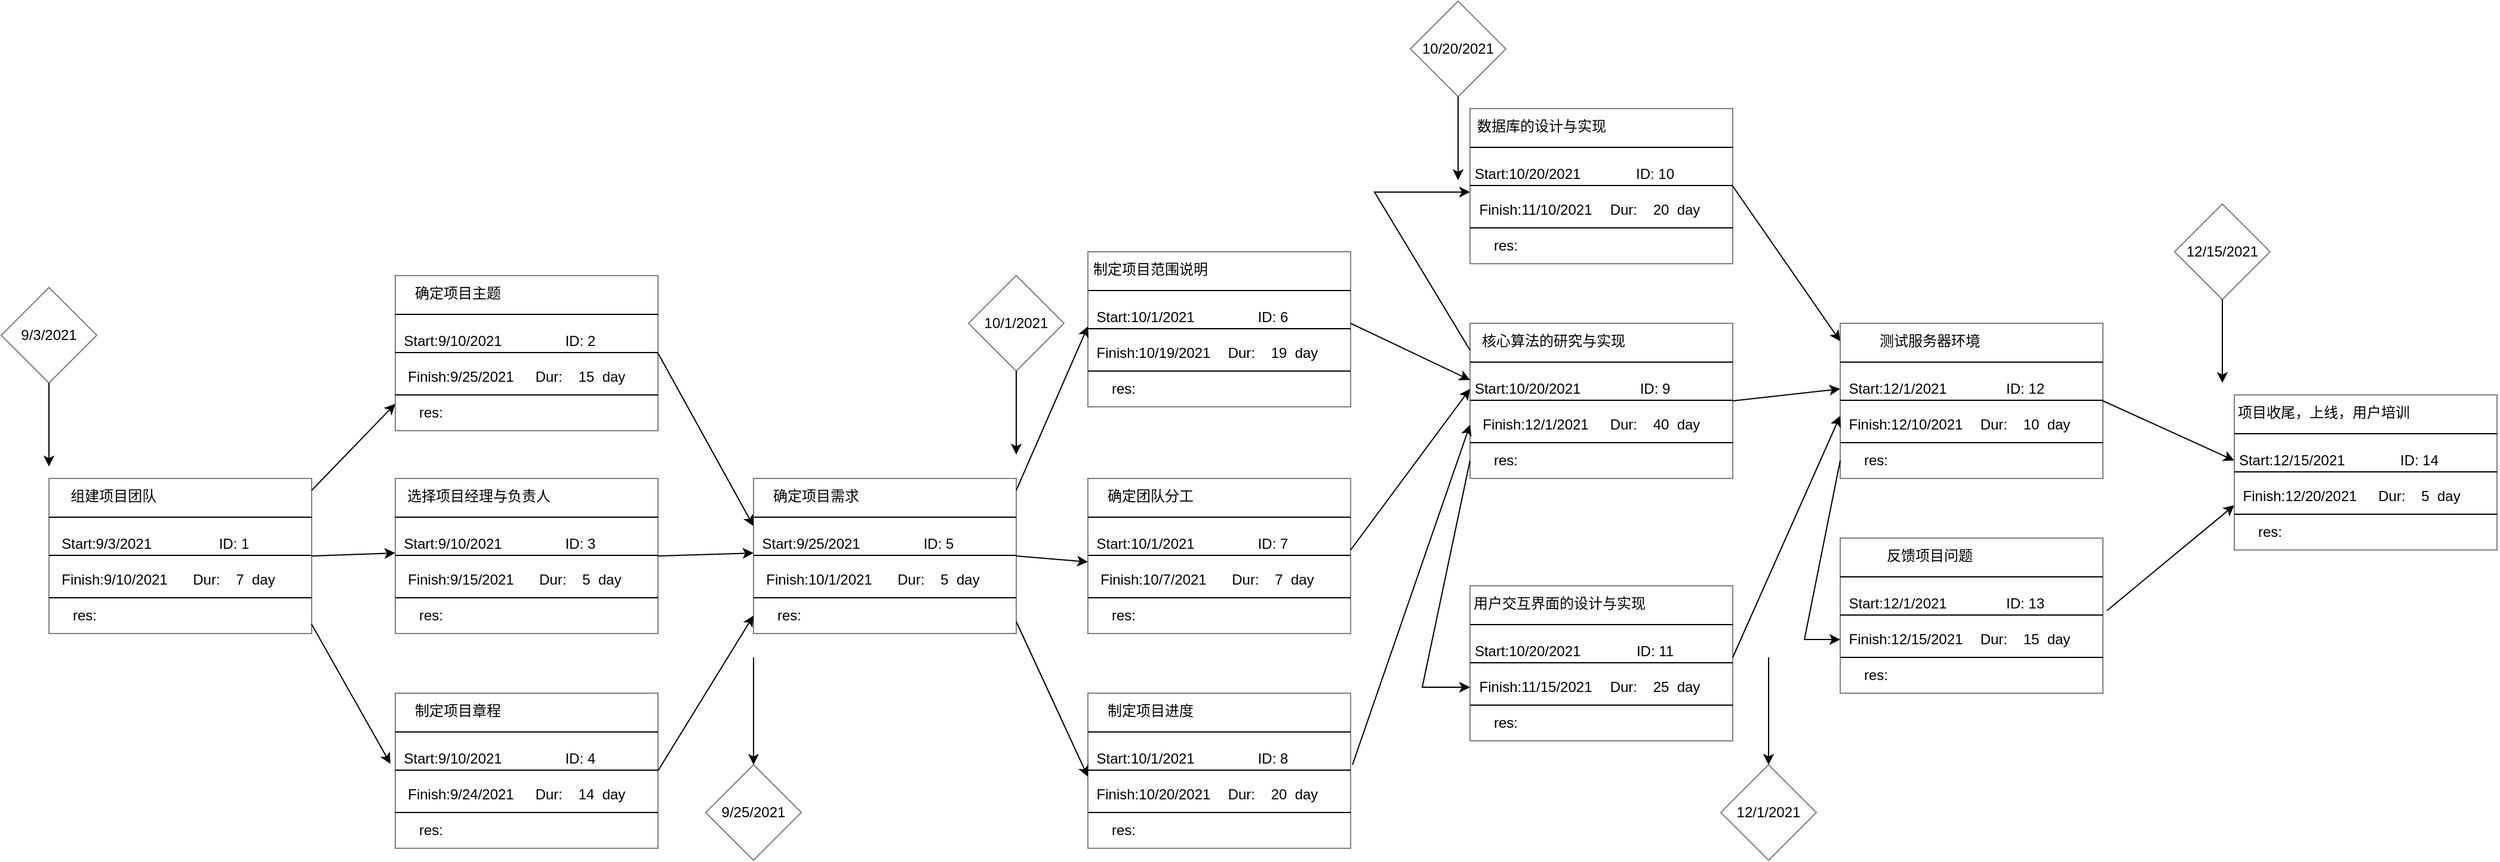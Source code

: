 <mxfile version="15.6.2" type="github">
  <diagram id="y72E2wWyAyc3qI469LQU" name="Page-1">
    <mxGraphModel dx="2098" dy="962" grid="1" gridSize="10" guides="1" tooltips="1" connect="1" arrows="1" fold="1" page="1" pageScale="1" pageWidth="2300" pageHeight="1100" math="0" shadow="0">
      <root>
        <mxCell id="0" />
        <mxCell id="1" parent="0" />
        <mxCell id="ckuAWDI_YxkWUVPJzcsw-14" value="" style="rounded=0;whiteSpace=wrap;html=1;opacity=50;" parent="1" vertex="1">
          <mxGeometry x="50" y="480" width="220" height="130" as="geometry" />
        </mxCell>
        <mxCell id="ckuAWDI_YxkWUVPJzcsw-15" value="" style="endArrow=none;html=1;rounded=0;entryX=1;entryY=0.25;entryDx=0;entryDy=0;exitX=0;exitY=0.25;exitDx=0;exitDy=0;" parent="1" source="ckuAWDI_YxkWUVPJzcsw-14" target="ckuAWDI_YxkWUVPJzcsw-14" edge="1">
          <mxGeometry width="50" height="50" relative="1" as="geometry">
            <mxPoint x="60" y="550" as="sourcePoint" />
            <mxPoint x="110" y="500" as="targetPoint" />
          </mxGeometry>
        </mxCell>
        <mxCell id="ckuAWDI_YxkWUVPJzcsw-16" value="" style="endArrow=none;html=1;rounded=0;entryX=1;entryY=0.25;entryDx=0;entryDy=0;exitX=0;exitY=0.25;exitDx=0;exitDy=0;" parent="1" edge="1">
          <mxGeometry width="50" height="50" relative="1" as="geometry">
            <mxPoint x="50.0" y="544.5" as="sourcePoint" />
            <mxPoint x="270" y="544.5" as="targetPoint" />
          </mxGeometry>
        </mxCell>
        <mxCell id="ckuAWDI_YxkWUVPJzcsw-17" value="" style="endArrow=none;html=1;rounded=0;entryX=1;entryY=0.25;entryDx=0;entryDy=0;exitX=0;exitY=0.25;exitDx=0;exitDy=0;" parent="1" edge="1">
          <mxGeometry width="50" height="50" relative="1" as="geometry">
            <mxPoint x="50.0" y="580" as="sourcePoint" />
            <mxPoint x="270" y="580" as="targetPoint" />
          </mxGeometry>
        </mxCell>
        <mxCell id="ckuAWDI_YxkWUVPJzcsw-18" value="Start:9/3/2021&amp;nbsp; &amp;nbsp;&amp;nbsp;" style="text;html=1;strokeColor=none;fillColor=none;align=center;verticalAlign=middle;whiteSpace=wrap;rounded=0;opacity=50;" parent="1" vertex="1">
          <mxGeometry x="50" y="520" width="110" height="30" as="geometry" />
        </mxCell>
        <mxCell id="ckuAWDI_YxkWUVPJzcsw-19" value="ID: 1" style="text;html=1;strokeColor=none;fillColor=none;align=center;verticalAlign=middle;whiteSpace=wrap;rounded=0;opacity=50;" parent="1" vertex="1">
          <mxGeometry x="160" y="520" width="90" height="30" as="geometry" />
        </mxCell>
        <mxCell id="ckuAWDI_YxkWUVPJzcsw-20" value="Finish:9/10/2021" style="text;html=1;strokeColor=none;fillColor=none;align=center;verticalAlign=middle;whiteSpace=wrap;rounded=0;opacity=50;" parent="1" vertex="1">
          <mxGeometry x="50" y="550" width="110" height="30" as="geometry" />
        </mxCell>
        <mxCell id="ckuAWDI_YxkWUVPJzcsw-21" value="Dur:&amp;nbsp; &amp;nbsp; 7&amp;nbsp; day" style="text;html=1;strokeColor=none;fillColor=none;align=center;verticalAlign=middle;whiteSpace=wrap;rounded=0;opacity=50;" parent="1" vertex="1">
          <mxGeometry x="160" y="550" width="90" height="30" as="geometry" />
        </mxCell>
        <mxCell id="ckuAWDI_YxkWUVPJzcsw-22" value="res:" style="text;html=1;strokeColor=none;fillColor=none;align=center;verticalAlign=middle;whiteSpace=wrap;rounded=0;opacity=50;" parent="1" vertex="1">
          <mxGeometry x="50" y="580" width="60" height="30" as="geometry" />
        </mxCell>
        <mxCell id="ckuAWDI_YxkWUVPJzcsw-24" value="&lt;span style=&quot;white-space: pre&quot;&gt; &lt;/span&gt;组建项目团队" style="text;html=1;strokeColor=none;fillColor=none;align=center;verticalAlign=middle;whiteSpace=wrap;rounded=0;opacity=50;" parent="1" vertex="1">
          <mxGeometry x="50" y="480" width="105" height="30" as="geometry" />
        </mxCell>
        <mxCell id="ckuAWDI_YxkWUVPJzcsw-51" value="" style="rounded=0;whiteSpace=wrap;html=1;opacity=50;" parent="1" vertex="1">
          <mxGeometry x="340" y="310" width="220" height="130" as="geometry" />
        </mxCell>
        <mxCell id="ckuAWDI_YxkWUVPJzcsw-52" value="" style="endArrow=none;html=1;rounded=0;entryX=1;entryY=0.25;entryDx=0;entryDy=0;exitX=0;exitY=0.25;exitDx=0;exitDy=0;" parent="1" source="ckuAWDI_YxkWUVPJzcsw-51" target="ckuAWDI_YxkWUVPJzcsw-51" edge="1">
          <mxGeometry width="50" height="50" relative="1" as="geometry">
            <mxPoint x="350" y="380" as="sourcePoint" />
            <mxPoint x="400" y="330" as="targetPoint" />
          </mxGeometry>
        </mxCell>
        <mxCell id="ckuAWDI_YxkWUVPJzcsw-53" value="" style="endArrow=none;html=1;rounded=0;entryX=1;entryY=0.25;entryDx=0;entryDy=0;exitX=0;exitY=0.25;exitDx=0;exitDy=0;" parent="1" edge="1">
          <mxGeometry width="50" height="50" relative="1" as="geometry">
            <mxPoint x="340.0" y="374.5" as="sourcePoint" />
            <mxPoint x="560" y="374.5" as="targetPoint" />
          </mxGeometry>
        </mxCell>
        <mxCell id="ckuAWDI_YxkWUVPJzcsw-54" value="" style="endArrow=none;html=1;rounded=0;entryX=1;entryY=0.25;entryDx=0;entryDy=0;exitX=0;exitY=0.25;exitDx=0;exitDy=0;" parent="1" edge="1">
          <mxGeometry width="50" height="50" relative="1" as="geometry">
            <mxPoint x="340.0" y="410" as="sourcePoint" />
            <mxPoint x="560" y="410" as="targetPoint" />
          </mxGeometry>
        </mxCell>
        <mxCell id="ckuAWDI_YxkWUVPJzcsw-55" value="Start:9/10/2021&amp;nbsp; &amp;nbsp;&amp;nbsp;" style="text;html=1;strokeColor=none;fillColor=none;align=center;verticalAlign=middle;whiteSpace=wrap;rounded=0;opacity=50;" parent="1" vertex="1">
          <mxGeometry x="340" y="350" width="110" height="30" as="geometry" />
        </mxCell>
        <mxCell id="ckuAWDI_YxkWUVPJzcsw-56" value="ID: 2" style="text;html=1;strokeColor=none;fillColor=none;align=center;verticalAlign=middle;whiteSpace=wrap;rounded=0;opacity=50;" parent="1" vertex="1">
          <mxGeometry x="450" y="350" width="90" height="30" as="geometry" />
        </mxCell>
        <mxCell id="ckuAWDI_YxkWUVPJzcsw-57" value="Finish:9/25/2021" style="text;html=1;strokeColor=none;fillColor=none;align=center;verticalAlign=middle;whiteSpace=wrap;rounded=0;opacity=50;" parent="1" vertex="1">
          <mxGeometry x="340" y="380" width="110" height="30" as="geometry" />
        </mxCell>
        <mxCell id="ckuAWDI_YxkWUVPJzcsw-58" value="Dur:&amp;nbsp; &amp;nbsp; 15&amp;nbsp; day" style="text;html=1;strokeColor=none;fillColor=none;align=center;verticalAlign=middle;whiteSpace=wrap;rounded=0;opacity=50;" parent="1" vertex="1">
          <mxGeometry x="450" y="380" width="90" height="30" as="geometry" />
        </mxCell>
        <mxCell id="ckuAWDI_YxkWUVPJzcsw-59" value="res:" style="text;html=1;strokeColor=none;fillColor=none;align=center;verticalAlign=middle;whiteSpace=wrap;rounded=0;opacity=50;" parent="1" vertex="1">
          <mxGeometry x="340" y="410" width="60" height="30" as="geometry" />
        </mxCell>
        <mxCell id="ckuAWDI_YxkWUVPJzcsw-60" value="确定项目主题" style="text;html=1;strokeColor=none;fillColor=none;align=center;verticalAlign=middle;whiteSpace=wrap;rounded=0;opacity=50;" parent="1" vertex="1">
          <mxGeometry x="340" y="310" width="105" height="30" as="geometry" />
        </mxCell>
        <mxCell id="ckuAWDI_YxkWUVPJzcsw-61" value="" style="rounded=0;whiteSpace=wrap;html=1;opacity=50;" parent="1" vertex="1">
          <mxGeometry x="340" y="480" width="220" height="130" as="geometry" />
        </mxCell>
        <mxCell id="ckuAWDI_YxkWUVPJzcsw-62" value="" style="endArrow=none;html=1;rounded=0;entryX=1;entryY=0.25;entryDx=0;entryDy=0;exitX=0;exitY=0.25;exitDx=0;exitDy=0;" parent="1" source="ckuAWDI_YxkWUVPJzcsw-61" target="ckuAWDI_YxkWUVPJzcsw-61" edge="1">
          <mxGeometry width="50" height="50" relative="1" as="geometry">
            <mxPoint x="350" y="550" as="sourcePoint" />
            <mxPoint x="400" y="500" as="targetPoint" />
          </mxGeometry>
        </mxCell>
        <mxCell id="ckuAWDI_YxkWUVPJzcsw-63" value="" style="endArrow=none;html=1;rounded=0;entryX=1;entryY=0.25;entryDx=0;entryDy=0;exitX=0;exitY=0.25;exitDx=0;exitDy=0;" parent="1" edge="1">
          <mxGeometry width="50" height="50" relative="1" as="geometry">
            <mxPoint x="340.0" y="544.5" as="sourcePoint" />
            <mxPoint x="560" y="544.5" as="targetPoint" />
          </mxGeometry>
        </mxCell>
        <mxCell id="ckuAWDI_YxkWUVPJzcsw-64" value="" style="endArrow=none;html=1;rounded=0;entryX=1;entryY=0.25;entryDx=0;entryDy=0;exitX=0;exitY=0.25;exitDx=0;exitDy=0;" parent="1" edge="1">
          <mxGeometry width="50" height="50" relative="1" as="geometry">
            <mxPoint x="340.0" y="580" as="sourcePoint" />
            <mxPoint x="560" y="580" as="targetPoint" />
          </mxGeometry>
        </mxCell>
        <mxCell id="ckuAWDI_YxkWUVPJzcsw-65" value="Start:9/10/2021&amp;nbsp; &amp;nbsp;&amp;nbsp;" style="text;html=1;strokeColor=none;fillColor=none;align=center;verticalAlign=middle;whiteSpace=wrap;rounded=0;opacity=50;" parent="1" vertex="1">
          <mxGeometry x="340" y="520" width="110" height="30" as="geometry" />
        </mxCell>
        <mxCell id="ckuAWDI_YxkWUVPJzcsw-66" value="ID: 3" style="text;html=1;strokeColor=none;fillColor=none;align=center;verticalAlign=middle;whiteSpace=wrap;rounded=0;opacity=50;" parent="1" vertex="1">
          <mxGeometry x="450" y="520" width="90" height="30" as="geometry" />
        </mxCell>
        <mxCell id="ckuAWDI_YxkWUVPJzcsw-67" value="Finish:9/15/2021" style="text;html=1;strokeColor=none;fillColor=none;align=center;verticalAlign=middle;whiteSpace=wrap;rounded=0;opacity=50;" parent="1" vertex="1">
          <mxGeometry x="340" y="550" width="110" height="30" as="geometry" />
        </mxCell>
        <mxCell id="ckuAWDI_YxkWUVPJzcsw-68" value="Dur:&amp;nbsp; &amp;nbsp; 5&amp;nbsp; day" style="text;html=1;strokeColor=none;fillColor=none;align=center;verticalAlign=middle;whiteSpace=wrap;rounded=0;opacity=50;" parent="1" vertex="1">
          <mxGeometry x="450" y="550" width="90" height="30" as="geometry" />
        </mxCell>
        <mxCell id="ckuAWDI_YxkWUVPJzcsw-69" value="res:" style="text;html=1;strokeColor=none;fillColor=none;align=center;verticalAlign=middle;whiteSpace=wrap;rounded=0;opacity=50;" parent="1" vertex="1">
          <mxGeometry x="340" y="580" width="60" height="30" as="geometry" />
        </mxCell>
        <mxCell id="ckuAWDI_YxkWUVPJzcsw-70" value="选择项目经理与负责人" style="text;html=1;strokeColor=none;fillColor=none;align=center;verticalAlign=middle;whiteSpace=wrap;rounded=0;opacity=50;" parent="1" vertex="1">
          <mxGeometry x="340" y="480" width="140" height="30" as="geometry" />
        </mxCell>
        <mxCell id="ckuAWDI_YxkWUVPJzcsw-71" value="" style="rounded=0;whiteSpace=wrap;html=1;opacity=50;" parent="1" vertex="1">
          <mxGeometry x="340" y="660" width="220" height="130" as="geometry" />
        </mxCell>
        <mxCell id="ckuAWDI_YxkWUVPJzcsw-72" value="" style="endArrow=none;html=1;rounded=0;entryX=1;entryY=0.25;entryDx=0;entryDy=0;exitX=0;exitY=0.25;exitDx=0;exitDy=0;" parent="1" source="ckuAWDI_YxkWUVPJzcsw-71" target="ckuAWDI_YxkWUVPJzcsw-71" edge="1">
          <mxGeometry width="50" height="50" relative="1" as="geometry">
            <mxPoint x="350" y="730" as="sourcePoint" />
            <mxPoint x="400" y="680" as="targetPoint" />
          </mxGeometry>
        </mxCell>
        <mxCell id="ckuAWDI_YxkWUVPJzcsw-73" value="" style="endArrow=none;html=1;rounded=0;entryX=1;entryY=0.25;entryDx=0;entryDy=0;exitX=0;exitY=0.25;exitDx=0;exitDy=0;" parent="1" edge="1">
          <mxGeometry width="50" height="50" relative="1" as="geometry">
            <mxPoint x="340.0" y="724.5" as="sourcePoint" />
            <mxPoint x="560" y="724.5" as="targetPoint" />
          </mxGeometry>
        </mxCell>
        <mxCell id="ckuAWDI_YxkWUVPJzcsw-74" value="" style="endArrow=none;html=1;rounded=0;entryX=1;entryY=0.25;entryDx=0;entryDy=0;exitX=0;exitY=0.25;exitDx=0;exitDy=0;" parent="1" edge="1">
          <mxGeometry width="50" height="50" relative="1" as="geometry">
            <mxPoint x="340.0" y="760" as="sourcePoint" />
            <mxPoint x="560" y="760" as="targetPoint" />
          </mxGeometry>
        </mxCell>
        <mxCell id="ckuAWDI_YxkWUVPJzcsw-75" value="Start:9/10/2021&amp;nbsp; &amp;nbsp;&amp;nbsp;" style="text;html=1;strokeColor=none;fillColor=none;align=center;verticalAlign=middle;whiteSpace=wrap;rounded=0;opacity=50;" parent="1" vertex="1">
          <mxGeometry x="340" y="700" width="110" height="30" as="geometry" />
        </mxCell>
        <mxCell id="ckuAWDI_YxkWUVPJzcsw-76" value="ID: 4" style="text;html=1;strokeColor=none;fillColor=none;align=center;verticalAlign=middle;whiteSpace=wrap;rounded=0;opacity=50;" parent="1" vertex="1">
          <mxGeometry x="450" y="700" width="90" height="30" as="geometry" />
        </mxCell>
        <mxCell id="ckuAWDI_YxkWUVPJzcsw-77" value="Finish:9/24/2021" style="text;html=1;strokeColor=none;fillColor=none;align=center;verticalAlign=middle;whiteSpace=wrap;rounded=0;opacity=50;" parent="1" vertex="1">
          <mxGeometry x="340" y="730" width="110" height="30" as="geometry" />
        </mxCell>
        <mxCell id="ckuAWDI_YxkWUVPJzcsw-78" value="Dur:&amp;nbsp; &amp;nbsp; 14&amp;nbsp; day" style="text;html=1;strokeColor=none;fillColor=none;align=center;verticalAlign=middle;whiteSpace=wrap;rounded=0;opacity=50;" parent="1" vertex="1">
          <mxGeometry x="450" y="730" width="90" height="30" as="geometry" />
        </mxCell>
        <mxCell id="ckuAWDI_YxkWUVPJzcsw-79" value="res:" style="text;html=1;strokeColor=none;fillColor=none;align=center;verticalAlign=middle;whiteSpace=wrap;rounded=0;opacity=50;" parent="1" vertex="1">
          <mxGeometry x="340" y="760" width="60" height="30" as="geometry" />
        </mxCell>
        <mxCell id="ckuAWDI_YxkWUVPJzcsw-80" value="制定项目章程" style="text;html=1;strokeColor=none;fillColor=none;align=center;verticalAlign=middle;whiteSpace=wrap;rounded=0;opacity=50;" parent="1" vertex="1">
          <mxGeometry x="340" y="660" width="105" height="30" as="geometry" />
        </mxCell>
        <mxCell id="ckuAWDI_YxkWUVPJzcsw-81" value="" style="endArrow=classic;html=1;rounded=0;entryX=0;entryY=0.25;entryDx=0;entryDy=0;" parent="1" target="ckuAWDI_YxkWUVPJzcsw-59" edge="1">
          <mxGeometry width="50" height="50" relative="1" as="geometry">
            <mxPoint x="270" y="490" as="sourcePoint" />
            <mxPoint x="320" y="440" as="targetPoint" />
          </mxGeometry>
        </mxCell>
        <mxCell id="ckuAWDI_YxkWUVPJzcsw-82" value="" style="endArrow=classic;html=1;rounded=0;exitX=1;exitY=0.5;exitDx=0;exitDy=0;entryX=0;entryY=0.75;entryDx=0;entryDy=0;" parent="1" source="ckuAWDI_YxkWUVPJzcsw-14" target="ckuAWDI_YxkWUVPJzcsw-65" edge="1">
          <mxGeometry width="50" height="50" relative="1" as="geometry">
            <mxPoint x="330" y="500" as="sourcePoint" />
            <mxPoint x="380" y="450" as="targetPoint" />
          </mxGeometry>
        </mxCell>
        <mxCell id="ckuAWDI_YxkWUVPJzcsw-84" value="" style="endArrow=classic;html=1;rounded=0;exitX=0.999;exitY=0.938;exitDx=0;exitDy=0;exitPerimeter=0;entryX=-0.037;entryY=0.639;entryDx=0;entryDy=0;entryPerimeter=0;" parent="1" source="ckuAWDI_YxkWUVPJzcsw-14" target="ckuAWDI_YxkWUVPJzcsw-75" edge="1">
          <mxGeometry width="50" height="50" relative="1" as="geometry">
            <mxPoint x="330" y="500" as="sourcePoint" />
            <mxPoint x="380" y="450" as="targetPoint" />
          </mxGeometry>
        </mxCell>
        <mxCell id="ckuAWDI_YxkWUVPJzcsw-86" value="" style="rounded=0;whiteSpace=wrap;html=1;opacity=50;" parent="1" vertex="1">
          <mxGeometry x="640" y="480" width="220" height="130" as="geometry" />
        </mxCell>
        <mxCell id="ckuAWDI_YxkWUVPJzcsw-87" value="" style="endArrow=none;html=1;rounded=0;entryX=1;entryY=0.25;entryDx=0;entryDy=0;exitX=0;exitY=0.25;exitDx=0;exitDy=0;" parent="1" source="ckuAWDI_YxkWUVPJzcsw-86" target="ckuAWDI_YxkWUVPJzcsw-86" edge="1">
          <mxGeometry width="50" height="50" relative="1" as="geometry">
            <mxPoint x="650" y="550" as="sourcePoint" />
            <mxPoint x="700" y="500" as="targetPoint" />
          </mxGeometry>
        </mxCell>
        <mxCell id="ckuAWDI_YxkWUVPJzcsw-88" value="" style="endArrow=none;html=1;rounded=0;entryX=1;entryY=0.25;entryDx=0;entryDy=0;exitX=0;exitY=0.25;exitDx=0;exitDy=0;" parent="1" edge="1">
          <mxGeometry width="50" height="50" relative="1" as="geometry">
            <mxPoint x="640.0" y="544.5" as="sourcePoint" />
            <mxPoint x="860" y="544.5" as="targetPoint" />
          </mxGeometry>
        </mxCell>
        <mxCell id="ckuAWDI_YxkWUVPJzcsw-89" value="" style="endArrow=none;html=1;rounded=0;entryX=1;entryY=0.25;entryDx=0;entryDy=0;exitX=0;exitY=0.25;exitDx=0;exitDy=0;" parent="1" edge="1">
          <mxGeometry width="50" height="50" relative="1" as="geometry">
            <mxPoint x="640.0" y="580" as="sourcePoint" />
            <mxPoint x="860" y="580" as="targetPoint" />
          </mxGeometry>
        </mxCell>
        <mxCell id="ckuAWDI_YxkWUVPJzcsw-90" value="Start:9/25/2021&amp;nbsp; &amp;nbsp;&amp;nbsp;" style="text;html=1;strokeColor=none;fillColor=none;align=center;verticalAlign=middle;whiteSpace=wrap;rounded=0;opacity=50;" parent="1" vertex="1">
          <mxGeometry x="640" y="520" width="110" height="30" as="geometry" />
        </mxCell>
        <mxCell id="ckuAWDI_YxkWUVPJzcsw-91" value="ID: 5" style="text;html=1;strokeColor=none;fillColor=none;align=center;verticalAlign=middle;whiteSpace=wrap;rounded=0;opacity=50;" parent="1" vertex="1">
          <mxGeometry x="750" y="520" width="90" height="30" as="geometry" />
        </mxCell>
        <mxCell id="ckuAWDI_YxkWUVPJzcsw-92" value="Finish:10/1/2021" style="text;html=1;strokeColor=none;fillColor=none;align=center;verticalAlign=middle;whiteSpace=wrap;rounded=0;opacity=50;" parent="1" vertex="1">
          <mxGeometry x="640" y="550" width="110" height="30" as="geometry" />
        </mxCell>
        <mxCell id="ckuAWDI_YxkWUVPJzcsw-93" value="Dur:&amp;nbsp; &amp;nbsp; 5&amp;nbsp; day" style="text;html=1;strokeColor=none;fillColor=none;align=center;verticalAlign=middle;whiteSpace=wrap;rounded=0;opacity=50;" parent="1" vertex="1">
          <mxGeometry x="750" y="550" width="90" height="30" as="geometry" />
        </mxCell>
        <mxCell id="ckuAWDI_YxkWUVPJzcsw-94" value="res:" style="text;html=1;strokeColor=none;fillColor=none;align=center;verticalAlign=middle;whiteSpace=wrap;rounded=0;opacity=50;" parent="1" vertex="1">
          <mxGeometry x="640" y="580" width="60" height="30" as="geometry" />
        </mxCell>
        <mxCell id="ckuAWDI_YxkWUVPJzcsw-95" value="确定项目需求" style="text;html=1;strokeColor=none;fillColor=none;align=center;verticalAlign=middle;whiteSpace=wrap;rounded=0;opacity=50;" parent="1" vertex="1">
          <mxGeometry x="640" y="480" width="105" height="30" as="geometry" />
        </mxCell>
        <mxCell id="ckuAWDI_YxkWUVPJzcsw-96" value="" style="endArrow=classic;html=1;rounded=0;exitX=1;exitY=0.5;exitDx=0;exitDy=0;entryX=0;entryY=0;entryDx=0;entryDy=0;" parent="1" source="ckuAWDI_YxkWUVPJzcsw-51" target="ckuAWDI_YxkWUVPJzcsw-90" edge="1">
          <mxGeometry width="50" height="50" relative="1" as="geometry">
            <mxPoint x="550" y="520" as="sourcePoint" />
            <mxPoint x="600" y="470" as="targetPoint" />
          </mxGeometry>
        </mxCell>
        <mxCell id="ckuAWDI_YxkWUVPJzcsw-97" value="" style="endArrow=classic;html=1;rounded=0;exitX=1;exitY=0.5;exitDx=0;exitDy=0;entryX=0;entryY=0.75;entryDx=0;entryDy=0;" parent="1" source="ckuAWDI_YxkWUVPJzcsw-61" target="ckuAWDI_YxkWUVPJzcsw-90" edge="1">
          <mxGeometry width="50" height="50" relative="1" as="geometry">
            <mxPoint x="550" y="520" as="sourcePoint" />
            <mxPoint x="600" y="470" as="targetPoint" />
          </mxGeometry>
        </mxCell>
        <mxCell id="ckuAWDI_YxkWUVPJzcsw-98" value="" style="endArrow=classic;html=1;rounded=0;exitX=1;exitY=0.5;exitDx=0;exitDy=0;entryX=0;entryY=0.5;entryDx=0;entryDy=0;" parent="1" source="ckuAWDI_YxkWUVPJzcsw-71" target="ckuAWDI_YxkWUVPJzcsw-94" edge="1">
          <mxGeometry width="50" height="50" relative="1" as="geometry">
            <mxPoint x="550" y="520" as="sourcePoint" />
            <mxPoint x="600" y="470" as="targetPoint" />
          </mxGeometry>
        </mxCell>
        <mxCell id="ckuAWDI_YxkWUVPJzcsw-99" value="" style="rounded=0;whiteSpace=wrap;html=1;opacity=50;" parent="1" vertex="1">
          <mxGeometry x="920" y="290" width="220" height="130" as="geometry" />
        </mxCell>
        <mxCell id="ckuAWDI_YxkWUVPJzcsw-100" value="" style="endArrow=none;html=1;rounded=0;entryX=1;entryY=0.25;entryDx=0;entryDy=0;exitX=0;exitY=0.25;exitDx=0;exitDy=0;" parent="1" source="ckuAWDI_YxkWUVPJzcsw-99" target="ckuAWDI_YxkWUVPJzcsw-99" edge="1">
          <mxGeometry width="50" height="50" relative="1" as="geometry">
            <mxPoint x="930" y="360" as="sourcePoint" />
            <mxPoint x="980" y="310" as="targetPoint" />
          </mxGeometry>
        </mxCell>
        <mxCell id="ckuAWDI_YxkWUVPJzcsw-101" value="" style="endArrow=none;html=1;rounded=0;entryX=1;entryY=0.25;entryDx=0;entryDy=0;exitX=0;exitY=0.25;exitDx=0;exitDy=0;" parent="1" edge="1">
          <mxGeometry width="50" height="50" relative="1" as="geometry">
            <mxPoint x="920" y="354.5" as="sourcePoint" />
            <mxPoint x="1140" y="354.5" as="targetPoint" />
          </mxGeometry>
        </mxCell>
        <mxCell id="ckuAWDI_YxkWUVPJzcsw-102" value="" style="endArrow=none;html=1;rounded=0;entryX=1;entryY=0.25;entryDx=0;entryDy=0;exitX=0;exitY=0.25;exitDx=0;exitDy=0;" parent="1" edge="1">
          <mxGeometry width="50" height="50" relative="1" as="geometry">
            <mxPoint x="920" y="390" as="sourcePoint" />
            <mxPoint x="1140" y="390" as="targetPoint" />
          </mxGeometry>
        </mxCell>
        <mxCell id="ckuAWDI_YxkWUVPJzcsw-103" value="Start:10/1/2021&amp;nbsp; &amp;nbsp;&amp;nbsp;" style="text;html=1;strokeColor=none;fillColor=none;align=center;verticalAlign=middle;whiteSpace=wrap;rounded=0;opacity=50;" parent="1" vertex="1">
          <mxGeometry x="920" y="330" width="110" height="30" as="geometry" />
        </mxCell>
        <mxCell id="ckuAWDI_YxkWUVPJzcsw-104" value="ID: 6" style="text;html=1;strokeColor=none;fillColor=none;align=center;verticalAlign=middle;whiteSpace=wrap;rounded=0;opacity=50;" parent="1" vertex="1">
          <mxGeometry x="1030" y="330" width="90" height="30" as="geometry" />
        </mxCell>
        <mxCell id="ckuAWDI_YxkWUVPJzcsw-105" value="Finish:10/19/2021" style="text;html=1;strokeColor=none;fillColor=none;align=center;verticalAlign=middle;whiteSpace=wrap;rounded=0;opacity=50;" parent="1" vertex="1">
          <mxGeometry x="920" y="360" width="110" height="30" as="geometry" />
        </mxCell>
        <mxCell id="ckuAWDI_YxkWUVPJzcsw-106" value="Dur:&amp;nbsp; &amp;nbsp; 19&amp;nbsp; day" style="text;html=1;strokeColor=none;fillColor=none;align=center;verticalAlign=middle;whiteSpace=wrap;rounded=0;opacity=50;" parent="1" vertex="1">
          <mxGeometry x="1030" y="360" width="90" height="30" as="geometry" />
        </mxCell>
        <mxCell id="ckuAWDI_YxkWUVPJzcsw-107" value="res:" style="text;html=1;strokeColor=none;fillColor=none;align=center;verticalAlign=middle;whiteSpace=wrap;rounded=0;opacity=50;" parent="1" vertex="1">
          <mxGeometry x="920" y="390" width="60" height="30" as="geometry" />
        </mxCell>
        <mxCell id="ckuAWDI_YxkWUVPJzcsw-108" value="制定项目范围说明" style="text;html=1;strokeColor=none;fillColor=none;align=center;verticalAlign=middle;whiteSpace=wrap;rounded=0;opacity=50;" parent="1" vertex="1">
          <mxGeometry x="920" y="290" width="105" height="30" as="geometry" />
        </mxCell>
        <mxCell id="ckuAWDI_YxkWUVPJzcsw-109" value="" style="rounded=0;whiteSpace=wrap;html=1;opacity=50;" parent="1" vertex="1">
          <mxGeometry x="920" y="480" width="220" height="130" as="geometry" />
        </mxCell>
        <mxCell id="ckuAWDI_YxkWUVPJzcsw-110" value="" style="endArrow=none;html=1;rounded=0;entryX=1;entryY=0.25;entryDx=0;entryDy=0;exitX=0;exitY=0.25;exitDx=0;exitDy=0;" parent="1" source="ckuAWDI_YxkWUVPJzcsw-109" target="ckuAWDI_YxkWUVPJzcsw-109" edge="1">
          <mxGeometry width="50" height="50" relative="1" as="geometry">
            <mxPoint x="930" y="550" as="sourcePoint" />
            <mxPoint x="980" y="500" as="targetPoint" />
          </mxGeometry>
        </mxCell>
        <mxCell id="ckuAWDI_YxkWUVPJzcsw-111" value="" style="endArrow=none;html=1;rounded=0;entryX=1;entryY=0.25;entryDx=0;entryDy=0;exitX=0;exitY=0.25;exitDx=0;exitDy=0;" parent="1" edge="1">
          <mxGeometry width="50" height="50" relative="1" as="geometry">
            <mxPoint x="920" y="544.5" as="sourcePoint" />
            <mxPoint x="1140" y="544.5" as="targetPoint" />
          </mxGeometry>
        </mxCell>
        <mxCell id="ckuAWDI_YxkWUVPJzcsw-112" value="" style="endArrow=none;html=1;rounded=0;entryX=1;entryY=0.25;entryDx=0;entryDy=0;exitX=0;exitY=0.25;exitDx=0;exitDy=0;" parent="1" edge="1">
          <mxGeometry width="50" height="50" relative="1" as="geometry">
            <mxPoint x="920" y="580" as="sourcePoint" />
            <mxPoint x="1140" y="580" as="targetPoint" />
          </mxGeometry>
        </mxCell>
        <mxCell id="ckuAWDI_YxkWUVPJzcsw-113" value="Start:10/1/2021&amp;nbsp; &amp;nbsp;&amp;nbsp;" style="text;html=1;strokeColor=none;fillColor=none;align=center;verticalAlign=middle;whiteSpace=wrap;rounded=0;opacity=50;" parent="1" vertex="1">
          <mxGeometry x="920" y="520" width="110" height="30" as="geometry" />
        </mxCell>
        <mxCell id="ckuAWDI_YxkWUVPJzcsw-114" value="ID: 7" style="text;html=1;strokeColor=none;fillColor=none;align=center;verticalAlign=middle;whiteSpace=wrap;rounded=0;opacity=50;" parent="1" vertex="1">
          <mxGeometry x="1030" y="520" width="90" height="30" as="geometry" />
        </mxCell>
        <mxCell id="ckuAWDI_YxkWUVPJzcsw-115" value="Finish:10/7/2021" style="text;html=1;strokeColor=none;fillColor=none;align=center;verticalAlign=middle;whiteSpace=wrap;rounded=0;opacity=50;" parent="1" vertex="1">
          <mxGeometry x="920" y="550" width="110" height="30" as="geometry" />
        </mxCell>
        <mxCell id="ckuAWDI_YxkWUVPJzcsw-116" value="Dur:&amp;nbsp; &amp;nbsp; 7&amp;nbsp; day" style="text;html=1;strokeColor=none;fillColor=none;align=center;verticalAlign=middle;whiteSpace=wrap;rounded=0;opacity=50;" parent="1" vertex="1">
          <mxGeometry x="1030" y="550" width="90" height="30" as="geometry" />
        </mxCell>
        <mxCell id="ckuAWDI_YxkWUVPJzcsw-117" value="res:" style="text;html=1;strokeColor=none;fillColor=none;align=center;verticalAlign=middle;whiteSpace=wrap;rounded=0;opacity=50;" parent="1" vertex="1">
          <mxGeometry x="920" y="580" width="60" height="30" as="geometry" />
        </mxCell>
        <mxCell id="ckuAWDI_YxkWUVPJzcsw-118" value="确定团队分工" style="text;html=1;strokeColor=none;fillColor=none;align=center;verticalAlign=middle;whiteSpace=wrap;rounded=0;opacity=50;" parent="1" vertex="1">
          <mxGeometry x="920" y="480" width="105" height="30" as="geometry" />
        </mxCell>
        <mxCell id="ckuAWDI_YxkWUVPJzcsw-119" value="" style="rounded=0;whiteSpace=wrap;html=1;opacity=50;" parent="1" vertex="1">
          <mxGeometry x="920" y="660" width="220" height="130" as="geometry" />
        </mxCell>
        <mxCell id="ckuAWDI_YxkWUVPJzcsw-120" value="" style="endArrow=none;html=1;rounded=0;entryX=1;entryY=0.25;entryDx=0;entryDy=0;exitX=0;exitY=0.25;exitDx=0;exitDy=0;" parent="1" source="ckuAWDI_YxkWUVPJzcsw-119" target="ckuAWDI_YxkWUVPJzcsw-119" edge="1">
          <mxGeometry width="50" height="50" relative="1" as="geometry">
            <mxPoint x="930" y="730" as="sourcePoint" />
            <mxPoint x="980" y="680" as="targetPoint" />
          </mxGeometry>
        </mxCell>
        <mxCell id="ckuAWDI_YxkWUVPJzcsw-121" value="" style="endArrow=none;html=1;rounded=0;entryX=1;entryY=0.25;entryDx=0;entryDy=0;exitX=0;exitY=0.25;exitDx=0;exitDy=0;" parent="1" edge="1">
          <mxGeometry width="50" height="50" relative="1" as="geometry">
            <mxPoint x="920" y="724.5" as="sourcePoint" />
            <mxPoint x="1140" y="724.5" as="targetPoint" />
          </mxGeometry>
        </mxCell>
        <mxCell id="ckuAWDI_YxkWUVPJzcsw-122" value="" style="endArrow=none;html=1;rounded=0;entryX=1;entryY=0.25;entryDx=0;entryDy=0;exitX=0;exitY=0.25;exitDx=0;exitDy=0;" parent="1" edge="1">
          <mxGeometry width="50" height="50" relative="1" as="geometry">
            <mxPoint x="920" y="760" as="sourcePoint" />
            <mxPoint x="1140" y="760" as="targetPoint" />
          </mxGeometry>
        </mxCell>
        <mxCell id="ckuAWDI_YxkWUVPJzcsw-123" value="Start:10/1/2021&amp;nbsp; &amp;nbsp;&amp;nbsp;" style="text;html=1;strokeColor=none;fillColor=none;align=center;verticalAlign=middle;whiteSpace=wrap;rounded=0;opacity=50;" parent="1" vertex="1">
          <mxGeometry x="920" y="700" width="110" height="30" as="geometry" />
        </mxCell>
        <mxCell id="ckuAWDI_YxkWUVPJzcsw-124" value="ID: 8" style="text;html=1;strokeColor=none;fillColor=none;align=center;verticalAlign=middle;whiteSpace=wrap;rounded=0;opacity=50;" parent="1" vertex="1">
          <mxGeometry x="1030" y="700" width="90" height="30" as="geometry" />
        </mxCell>
        <mxCell id="ckuAWDI_YxkWUVPJzcsw-125" value="Finish:10/20/2021" style="text;html=1;strokeColor=none;fillColor=none;align=center;verticalAlign=middle;whiteSpace=wrap;rounded=0;opacity=50;" parent="1" vertex="1">
          <mxGeometry x="920" y="730" width="110" height="30" as="geometry" />
        </mxCell>
        <mxCell id="ckuAWDI_YxkWUVPJzcsw-126" value="Dur:&amp;nbsp; &amp;nbsp; 20&amp;nbsp; day" style="text;html=1;strokeColor=none;fillColor=none;align=center;verticalAlign=middle;whiteSpace=wrap;rounded=0;opacity=50;" parent="1" vertex="1">
          <mxGeometry x="1030" y="730" width="90" height="30" as="geometry" />
        </mxCell>
        <mxCell id="ckuAWDI_YxkWUVPJzcsw-127" value="res:" style="text;html=1;strokeColor=none;fillColor=none;align=center;verticalAlign=middle;whiteSpace=wrap;rounded=0;opacity=50;" parent="1" vertex="1">
          <mxGeometry x="920" y="760" width="60" height="30" as="geometry" />
        </mxCell>
        <mxCell id="ckuAWDI_YxkWUVPJzcsw-128" value="制定项目进度" style="text;html=1;strokeColor=none;fillColor=none;align=center;verticalAlign=middle;whiteSpace=wrap;rounded=0;opacity=50;" parent="1" vertex="1">
          <mxGeometry x="920" y="660" width="105" height="30" as="geometry" />
        </mxCell>
        <mxCell id="ckuAWDI_YxkWUVPJzcsw-129" value="" style="endArrow=classic;html=1;rounded=0;entryX=0;entryY=0.75;entryDx=0;entryDy=0;" parent="1" target="ckuAWDI_YxkWUVPJzcsw-103" edge="1">
          <mxGeometry width="50" height="50" relative="1" as="geometry">
            <mxPoint x="860" y="490" as="sourcePoint" />
            <mxPoint x="910" y="440" as="targetPoint" />
          </mxGeometry>
        </mxCell>
        <mxCell id="ckuAWDI_YxkWUVPJzcsw-130" value="" style="endArrow=classic;html=1;rounded=0;exitX=1;exitY=0.923;exitDx=0;exitDy=0;exitPerimeter=0;entryX=0;entryY=1;entryDx=0;entryDy=0;" parent="1" source="ckuAWDI_YxkWUVPJzcsw-86" target="ckuAWDI_YxkWUVPJzcsw-123" edge="1">
          <mxGeometry width="50" height="50" relative="1" as="geometry">
            <mxPoint x="800" y="570" as="sourcePoint" />
            <mxPoint x="850" y="520" as="targetPoint" />
          </mxGeometry>
        </mxCell>
        <mxCell id="ckuAWDI_YxkWUVPJzcsw-131" value="" style="endArrow=classic;html=1;rounded=0;exitX=1;exitY=0.5;exitDx=0;exitDy=0;entryX=0;entryY=0;entryDx=0;entryDy=0;" parent="1" source="ckuAWDI_YxkWUVPJzcsw-86" target="ckuAWDI_YxkWUVPJzcsw-115" edge="1">
          <mxGeometry width="50" height="50" relative="1" as="geometry">
            <mxPoint x="800" y="570" as="sourcePoint" />
            <mxPoint x="850" y="520" as="targetPoint" />
          </mxGeometry>
        </mxCell>
        <mxCell id="ckuAWDI_YxkWUVPJzcsw-132" value="" style="rounded=0;whiteSpace=wrap;html=1;opacity=50;" parent="1" vertex="1">
          <mxGeometry x="1240" y="350" width="220" height="130" as="geometry" />
        </mxCell>
        <mxCell id="ckuAWDI_YxkWUVPJzcsw-133" value="" style="endArrow=none;html=1;rounded=0;entryX=1;entryY=0.25;entryDx=0;entryDy=0;exitX=0;exitY=0.25;exitDx=0;exitDy=0;" parent="1" source="ckuAWDI_YxkWUVPJzcsw-132" target="ckuAWDI_YxkWUVPJzcsw-132" edge="1">
          <mxGeometry width="50" height="50" relative="1" as="geometry">
            <mxPoint x="1250" y="420" as="sourcePoint" />
            <mxPoint x="1300" y="370" as="targetPoint" />
          </mxGeometry>
        </mxCell>
        <mxCell id="ckuAWDI_YxkWUVPJzcsw-134" value="" style="endArrow=none;html=1;rounded=0;entryX=1;entryY=0.25;entryDx=0;entryDy=0;exitX=0;exitY=0.25;exitDx=0;exitDy=0;" parent="1" edge="1">
          <mxGeometry width="50" height="50" relative="1" as="geometry">
            <mxPoint x="1240" y="414.5" as="sourcePoint" />
            <mxPoint x="1460" y="414.5" as="targetPoint" />
          </mxGeometry>
        </mxCell>
        <mxCell id="ckuAWDI_YxkWUVPJzcsw-135" value="" style="endArrow=none;html=1;rounded=0;entryX=1;entryY=0.25;entryDx=0;entryDy=0;exitX=0;exitY=0.25;exitDx=0;exitDy=0;" parent="1" edge="1">
          <mxGeometry width="50" height="50" relative="1" as="geometry">
            <mxPoint x="1240" y="450" as="sourcePoint" />
            <mxPoint x="1460" y="450" as="targetPoint" />
          </mxGeometry>
        </mxCell>
        <mxCell id="ckuAWDI_YxkWUVPJzcsw-136" value="Start:10/20/2021&amp;nbsp; &amp;nbsp;&amp;nbsp;" style="text;html=1;strokeColor=none;fillColor=none;align=center;verticalAlign=middle;whiteSpace=wrap;rounded=0;opacity=50;" parent="1" vertex="1">
          <mxGeometry x="1240" y="390" width="110" height="30" as="geometry" />
        </mxCell>
        <mxCell id="ckuAWDI_YxkWUVPJzcsw-137" value="ID: 9" style="text;html=1;strokeColor=none;fillColor=none;align=center;verticalAlign=middle;whiteSpace=wrap;rounded=0;opacity=50;" parent="1" vertex="1">
          <mxGeometry x="1350" y="390" width="90" height="30" as="geometry" />
        </mxCell>
        <mxCell id="ckuAWDI_YxkWUVPJzcsw-138" value="Finish:12/1/2021" style="text;html=1;strokeColor=none;fillColor=none;align=center;verticalAlign=middle;whiteSpace=wrap;rounded=0;opacity=50;" parent="1" vertex="1">
          <mxGeometry x="1240" y="420" width="110" height="30" as="geometry" />
        </mxCell>
        <mxCell id="ckuAWDI_YxkWUVPJzcsw-139" value="Dur:&amp;nbsp; &amp;nbsp; 40&amp;nbsp; day" style="text;html=1;strokeColor=none;fillColor=none;align=center;verticalAlign=middle;whiteSpace=wrap;rounded=0;opacity=50;" parent="1" vertex="1">
          <mxGeometry x="1350" y="420" width="90" height="30" as="geometry" />
        </mxCell>
        <mxCell id="ckuAWDI_YxkWUVPJzcsw-140" value="res:" style="text;html=1;strokeColor=none;fillColor=none;align=center;verticalAlign=middle;whiteSpace=wrap;rounded=0;opacity=50;" parent="1" vertex="1">
          <mxGeometry x="1240" y="450" width="60" height="30" as="geometry" />
        </mxCell>
        <mxCell id="ckuAWDI_YxkWUVPJzcsw-141" value="核心算法的研究与实现" style="text;html=1;strokeColor=none;fillColor=none;align=center;verticalAlign=middle;whiteSpace=wrap;rounded=0;opacity=50;" parent="1" vertex="1">
          <mxGeometry x="1240" y="350" width="140" height="30" as="geometry" />
        </mxCell>
        <mxCell id="ckuAWDI_YxkWUVPJzcsw-142" value="" style="endArrow=classic;html=1;rounded=0;entryX=0;entryY=0.25;entryDx=0;entryDy=0;" parent="1" target="ckuAWDI_YxkWUVPJzcsw-136" edge="1">
          <mxGeometry width="50" height="50" relative="1" as="geometry">
            <mxPoint x="1140" y="350" as="sourcePoint" />
            <mxPoint x="1190" y="300" as="targetPoint" />
          </mxGeometry>
        </mxCell>
        <mxCell id="ckuAWDI_YxkWUVPJzcsw-143" value="" style="endArrow=classic;html=1;rounded=0;entryX=0;entryY=0.5;entryDx=0;entryDy=0;" parent="1" target="ckuAWDI_YxkWUVPJzcsw-136" edge="1">
          <mxGeometry width="50" height="50" relative="1" as="geometry">
            <mxPoint x="1140" y="540" as="sourcePoint" />
            <mxPoint x="1190" y="490" as="targetPoint" />
          </mxGeometry>
        </mxCell>
        <mxCell id="ckuAWDI_YxkWUVPJzcsw-144" value="" style="endArrow=classic;html=1;rounded=0;exitX=1.007;exitY=0.462;exitDx=0;exitDy=0;exitPerimeter=0;entryX=0;entryY=0.5;entryDx=0;entryDy=0;" parent="1" source="ckuAWDI_YxkWUVPJzcsw-119" target="ckuAWDI_YxkWUVPJzcsw-138" edge="1">
          <mxGeometry width="50" height="50" relative="1" as="geometry">
            <mxPoint x="1160" y="560" as="sourcePoint" />
            <mxPoint x="1210" y="510" as="targetPoint" />
          </mxGeometry>
        </mxCell>
        <mxCell id="ckuAWDI_YxkWUVPJzcsw-145" value="" style="rounded=0;whiteSpace=wrap;html=1;opacity=50;" parent="1" vertex="1">
          <mxGeometry x="1240" y="570" width="220" height="130" as="geometry" />
        </mxCell>
        <mxCell id="ckuAWDI_YxkWUVPJzcsw-146" value="" style="endArrow=none;html=1;rounded=0;entryX=1;entryY=0.25;entryDx=0;entryDy=0;exitX=0;exitY=0.25;exitDx=0;exitDy=0;" parent="1" source="ckuAWDI_YxkWUVPJzcsw-145" target="ckuAWDI_YxkWUVPJzcsw-145" edge="1">
          <mxGeometry width="50" height="50" relative="1" as="geometry">
            <mxPoint x="1250" y="640" as="sourcePoint" />
            <mxPoint x="1300" y="590" as="targetPoint" />
          </mxGeometry>
        </mxCell>
        <mxCell id="ckuAWDI_YxkWUVPJzcsw-147" value="" style="endArrow=none;html=1;rounded=0;entryX=1;entryY=0.25;entryDx=0;entryDy=0;exitX=0;exitY=0.25;exitDx=0;exitDy=0;" parent="1" edge="1">
          <mxGeometry width="50" height="50" relative="1" as="geometry">
            <mxPoint x="1240" y="634.5" as="sourcePoint" />
            <mxPoint x="1460" y="634.5" as="targetPoint" />
          </mxGeometry>
        </mxCell>
        <mxCell id="ckuAWDI_YxkWUVPJzcsw-148" value="" style="endArrow=none;html=1;rounded=0;entryX=1;entryY=0.25;entryDx=0;entryDy=0;exitX=0;exitY=0.25;exitDx=0;exitDy=0;" parent="1" edge="1">
          <mxGeometry width="50" height="50" relative="1" as="geometry">
            <mxPoint x="1240" y="670" as="sourcePoint" />
            <mxPoint x="1460" y="670" as="targetPoint" />
          </mxGeometry>
        </mxCell>
        <mxCell id="ckuAWDI_YxkWUVPJzcsw-149" value="Start:10/20/2021&amp;nbsp; &amp;nbsp;&amp;nbsp;" style="text;html=1;strokeColor=none;fillColor=none;align=center;verticalAlign=middle;whiteSpace=wrap;rounded=0;opacity=50;" parent="1" vertex="1">
          <mxGeometry x="1240" y="610" width="110" height="30" as="geometry" />
        </mxCell>
        <mxCell id="ckuAWDI_YxkWUVPJzcsw-150" value="ID: 11" style="text;html=1;strokeColor=none;fillColor=none;align=center;verticalAlign=middle;whiteSpace=wrap;rounded=0;opacity=50;" parent="1" vertex="1">
          <mxGeometry x="1350" y="610" width="90" height="30" as="geometry" />
        </mxCell>
        <mxCell id="ckuAWDI_YxkWUVPJzcsw-151" value="Finish:11/15/2021" style="text;html=1;strokeColor=none;fillColor=none;align=center;verticalAlign=middle;whiteSpace=wrap;rounded=0;opacity=50;" parent="1" vertex="1">
          <mxGeometry x="1240" y="640" width="110" height="30" as="geometry" />
        </mxCell>
        <mxCell id="ckuAWDI_YxkWUVPJzcsw-152" value="Dur:&amp;nbsp; &amp;nbsp; 25&amp;nbsp; day" style="text;html=1;strokeColor=none;fillColor=none;align=center;verticalAlign=middle;whiteSpace=wrap;rounded=0;opacity=50;" parent="1" vertex="1">
          <mxGeometry x="1350" y="640" width="90" height="30" as="geometry" />
        </mxCell>
        <mxCell id="ckuAWDI_YxkWUVPJzcsw-153" value="res:" style="text;html=1;strokeColor=none;fillColor=none;align=center;verticalAlign=middle;whiteSpace=wrap;rounded=0;opacity=50;" parent="1" vertex="1">
          <mxGeometry x="1240" y="670" width="60" height="30" as="geometry" />
        </mxCell>
        <mxCell id="ckuAWDI_YxkWUVPJzcsw-154" value="用户交互界面的设计与实现" style="text;html=1;strokeColor=none;fillColor=none;align=center;verticalAlign=middle;whiteSpace=wrap;rounded=0;opacity=50;" parent="1" vertex="1">
          <mxGeometry x="1240" y="570" width="150" height="30" as="geometry" />
        </mxCell>
        <mxCell id="ckuAWDI_YxkWUVPJzcsw-155" value="" style="rounded=0;whiteSpace=wrap;html=1;opacity=50;" parent="1" vertex="1">
          <mxGeometry x="1240" y="170" width="220" height="130" as="geometry" />
        </mxCell>
        <mxCell id="ckuAWDI_YxkWUVPJzcsw-156" value="" style="endArrow=none;html=1;rounded=0;entryX=1;entryY=0.25;entryDx=0;entryDy=0;exitX=0;exitY=0.25;exitDx=0;exitDy=0;" parent="1" source="ckuAWDI_YxkWUVPJzcsw-155" target="ckuAWDI_YxkWUVPJzcsw-155" edge="1">
          <mxGeometry width="50" height="50" relative="1" as="geometry">
            <mxPoint x="1250" y="240" as="sourcePoint" />
            <mxPoint x="1300" y="190" as="targetPoint" />
          </mxGeometry>
        </mxCell>
        <mxCell id="ckuAWDI_YxkWUVPJzcsw-157" value="" style="endArrow=none;html=1;rounded=0;entryX=1;entryY=0.25;entryDx=0;entryDy=0;exitX=0;exitY=0.25;exitDx=0;exitDy=0;" parent="1" edge="1">
          <mxGeometry width="50" height="50" relative="1" as="geometry">
            <mxPoint x="1240" y="234.5" as="sourcePoint" />
            <mxPoint x="1460" y="234.5" as="targetPoint" />
          </mxGeometry>
        </mxCell>
        <mxCell id="ckuAWDI_YxkWUVPJzcsw-158" value="" style="endArrow=none;html=1;rounded=0;entryX=1;entryY=0.25;entryDx=0;entryDy=0;exitX=0;exitY=0.25;exitDx=0;exitDy=0;" parent="1" edge="1">
          <mxGeometry width="50" height="50" relative="1" as="geometry">
            <mxPoint x="1240" y="270" as="sourcePoint" />
            <mxPoint x="1460" y="270" as="targetPoint" />
          </mxGeometry>
        </mxCell>
        <mxCell id="ckuAWDI_YxkWUVPJzcsw-159" value="Start:10/20/2021&amp;nbsp; &amp;nbsp;&amp;nbsp;" style="text;html=1;strokeColor=none;fillColor=none;align=center;verticalAlign=middle;whiteSpace=wrap;rounded=0;opacity=50;" parent="1" vertex="1">
          <mxGeometry x="1240" y="210" width="110" height="30" as="geometry" />
        </mxCell>
        <mxCell id="ckuAWDI_YxkWUVPJzcsw-160" value="ID: 10" style="text;html=1;strokeColor=none;fillColor=none;align=center;verticalAlign=middle;whiteSpace=wrap;rounded=0;opacity=50;" parent="1" vertex="1">
          <mxGeometry x="1350" y="210" width="90" height="30" as="geometry" />
        </mxCell>
        <mxCell id="ckuAWDI_YxkWUVPJzcsw-161" value="Finish:11/10/2021" style="text;html=1;strokeColor=none;fillColor=none;align=center;verticalAlign=middle;whiteSpace=wrap;rounded=0;opacity=50;" parent="1" vertex="1">
          <mxGeometry x="1240" y="240" width="110" height="30" as="geometry" />
        </mxCell>
        <mxCell id="ckuAWDI_YxkWUVPJzcsw-162" value="Dur:&amp;nbsp; &amp;nbsp; 20&amp;nbsp; day" style="text;html=1;strokeColor=none;fillColor=none;align=center;verticalAlign=middle;whiteSpace=wrap;rounded=0;opacity=50;" parent="1" vertex="1">
          <mxGeometry x="1350" y="240" width="90" height="30" as="geometry" />
        </mxCell>
        <mxCell id="ckuAWDI_YxkWUVPJzcsw-163" value="res:" style="text;html=1;strokeColor=none;fillColor=none;align=center;verticalAlign=middle;whiteSpace=wrap;rounded=0;opacity=50;" parent="1" vertex="1">
          <mxGeometry x="1240" y="270" width="60" height="30" as="geometry" />
        </mxCell>
        <mxCell id="ckuAWDI_YxkWUVPJzcsw-164" value="数据库的设计与实现" style="text;html=1;strokeColor=none;fillColor=none;align=center;verticalAlign=middle;whiteSpace=wrap;rounded=0;opacity=50;" parent="1" vertex="1">
          <mxGeometry x="1240" y="170" width="120" height="30" as="geometry" />
        </mxCell>
        <mxCell id="ckuAWDI_YxkWUVPJzcsw-166" value="" style="endArrow=classic;html=1;rounded=0;exitX=0;exitY=0.75;exitDx=0;exitDy=0;entryX=0;entryY=0;entryDx=0;entryDy=0;" parent="1" source="ckuAWDI_YxkWUVPJzcsw-141" target="ckuAWDI_YxkWUVPJzcsw-161" edge="1">
          <mxGeometry width="50" height="50" relative="1" as="geometry">
            <mxPoint x="1160" y="540" as="sourcePoint" />
            <mxPoint x="1210" y="490" as="targetPoint" />
            <Array as="points">
              <mxPoint x="1160" y="240" />
            </Array>
          </mxGeometry>
        </mxCell>
        <mxCell id="ckuAWDI_YxkWUVPJzcsw-167" value="" style="endArrow=classic;html=1;rounded=0;exitX=0;exitY=0.5;exitDx=0;exitDy=0;entryX=0;entryY=0.5;entryDx=0;entryDy=0;" parent="1" source="ckuAWDI_YxkWUVPJzcsw-140" target="ckuAWDI_YxkWUVPJzcsw-151" edge="1">
          <mxGeometry width="50" height="50" relative="1" as="geometry">
            <mxPoint x="1160" y="540" as="sourcePoint" />
            <mxPoint x="1210" y="490" as="targetPoint" />
            <Array as="points">
              <mxPoint x="1200" y="655" />
            </Array>
          </mxGeometry>
        </mxCell>
        <mxCell id="ckuAWDI_YxkWUVPJzcsw-168" value="" style="rounded=0;whiteSpace=wrap;html=1;opacity=50;" parent="1" vertex="1">
          <mxGeometry x="1550" y="350" width="220" height="130" as="geometry" />
        </mxCell>
        <mxCell id="ckuAWDI_YxkWUVPJzcsw-169" value="" style="endArrow=none;html=1;rounded=0;entryX=1;entryY=0.25;entryDx=0;entryDy=0;exitX=0;exitY=0.25;exitDx=0;exitDy=0;" parent="1" source="ckuAWDI_YxkWUVPJzcsw-168" target="ckuAWDI_YxkWUVPJzcsw-168" edge="1">
          <mxGeometry width="50" height="50" relative="1" as="geometry">
            <mxPoint x="1560" y="420" as="sourcePoint" />
            <mxPoint x="1610" y="370" as="targetPoint" />
          </mxGeometry>
        </mxCell>
        <mxCell id="ckuAWDI_YxkWUVPJzcsw-170" value="" style="endArrow=none;html=1;rounded=0;entryX=1;entryY=0.25;entryDx=0;entryDy=0;exitX=0;exitY=0.25;exitDx=0;exitDy=0;" parent="1" edge="1">
          <mxGeometry width="50" height="50" relative="1" as="geometry">
            <mxPoint x="1550" y="414.5" as="sourcePoint" />
            <mxPoint x="1770" y="414.5" as="targetPoint" />
          </mxGeometry>
        </mxCell>
        <mxCell id="ckuAWDI_YxkWUVPJzcsw-171" value="" style="endArrow=none;html=1;rounded=0;entryX=1;entryY=0.25;entryDx=0;entryDy=0;exitX=0;exitY=0.25;exitDx=0;exitDy=0;" parent="1" edge="1">
          <mxGeometry width="50" height="50" relative="1" as="geometry">
            <mxPoint x="1550" y="450" as="sourcePoint" />
            <mxPoint x="1770" y="450" as="targetPoint" />
          </mxGeometry>
        </mxCell>
        <mxCell id="ckuAWDI_YxkWUVPJzcsw-172" value="Start:12/1/2021&amp;nbsp; &amp;nbsp;&amp;nbsp;" style="text;html=1;strokeColor=none;fillColor=none;align=center;verticalAlign=middle;whiteSpace=wrap;rounded=0;opacity=50;" parent="1" vertex="1">
          <mxGeometry x="1550" y="390" width="110" height="30" as="geometry" />
        </mxCell>
        <mxCell id="ckuAWDI_YxkWUVPJzcsw-173" value="ID: 12" style="text;html=1;strokeColor=none;fillColor=none;align=center;verticalAlign=middle;whiteSpace=wrap;rounded=0;opacity=50;" parent="1" vertex="1">
          <mxGeometry x="1660" y="390" width="90" height="30" as="geometry" />
        </mxCell>
        <mxCell id="ckuAWDI_YxkWUVPJzcsw-174" value="Finish:12/10/2021" style="text;html=1;strokeColor=none;fillColor=none;align=center;verticalAlign=middle;whiteSpace=wrap;rounded=0;opacity=50;" parent="1" vertex="1">
          <mxGeometry x="1550" y="420" width="110" height="30" as="geometry" />
        </mxCell>
        <mxCell id="ckuAWDI_YxkWUVPJzcsw-175" value="Dur:&amp;nbsp; &amp;nbsp; 10&amp;nbsp; day" style="text;html=1;strokeColor=none;fillColor=none;align=center;verticalAlign=middle;whiteSpace=wrap;rounded=0;opacity=50;" parent="1" vertex="1">
          <mxGeometry x="1660" y="420" width="90" height="30" as="geometry" />
        </mxCell>
        <mxCell id="ckuAWDI_YxkWUVPJzcsw-176" value="res:" style="text;html=1;strokeColor=none;fillColor=none;align=center;verticalAlign=middle;whiteSpace=wrap;rounded=0;opacity=50;" parent="1" vertex="1">
          <mxGeometry x="1550" y="450" width="60" height="30" as="geometry" />
        </mxCell>
        <mxCell id="ckuAWDI_YxkWUVPJzcsw-177" value="测试服务器环境" style="text;html=1;strokeColor=none;fillColor=none;align=center;verticalAlign=middle;whiteSpace=wrap;rounded=0;opacity=50;" parent="1" vertex="1">
          <mxGeometry x="1550" y="350" width="150" height="30" as="geometry" />
        </mxCell>
        <mxCell id="ckuAWDI_YxkWUVPJzcsw-178" value="" style="endArrow=classic;html=1;rounded=0;exitX=1;exitY=0.5;exitDx=0;exitDy=0;entryX=0;entryY=0.5;entryDx=0;entryDy=0;" parent="1" source="ckuAWDI_YxkWUVPJzcsw-155" target="ckuAWDI_YxkWUVPJzcsw-177" edge="1">
          <mxGeometry width="50" height="50" relative="1" as="geometry">
            <mxPoint x="1690" y="500" as="sourcePoint" />
            <mxPoint x="1740" y="450" as="targetPoint" />
          </mxGeometry>
        </mxCell>
        <mxCell id="ckuAWDI_YxkWUVPJzcsw-179" value="" style="endArrow=classic;html=1;rounded=0;exitX=1;exitY=0.5;exitDx=0;exitDy=0;entryX=0;entryY=0.5;entryDx=0;entryDy=0;" parent="1" source="ckuAWDI_YxkWUVPJzcsw-132" target="ckuAWDI_YxkWUVPJzcsw-172" edge="1">
          <mxGeometry width="50" height="50" relative="1" as="geometry">
            <mxPoint x="1690" y="500" as="sourcePoint" />
            <mxPoint x="1740" y="450" as="targetPoint" />
          </mxGeometry>
        </mxCell>
        <mxCell id="ckuAWDI_YxkWUVPJzcsw-180" value="" style="endArrow=classic;html=1;rounded=0;entryX=0;entryY=0.25;entryDx=0;entryDy=0;" parent="1" target="ckuAWDI_YxkWUVPJzcsw-174" edge="1">
          <mxGeometry width="50" height="50" relative="1" as="geometry">
            <mxPoint x="1460" y="630" as="sourcePoint" />
            <mxPoint x="1740" y="450" as="targetPoint" />
          </mxGeometry>
        </mxCell>
        <mxCell id="ckuAWDI_YxkWUVPJzcsw-181" value="" style="rounded=0;whiteSpace=wrap;html=1;opacity=50;" parent="1" vertex="1">
          <mxGeometry x="1550" y="530" width="220" height="130" as="geometry" />
        </mxCell>
        <mxCell id="ckuAWDI_YxkWUVPJzcsw-182" value="" style="endArrow=none;html=1;rounded=0;entryX=1;entryY=0.25;entryDx=0;entryDy=0;exitX=0;exitY=0.25;exitDx=0;exitDy=0;" parent="1" source="ckuAWDI_YxkWUVPJzcsw-181" target="ckuAWDI_YxkWUVPJzcsw-181" edge="1">
          <mxGeometry width="50" height="50" relative="1" as="geometry">
            <mxPoint x="1560" y="600" as="sourcePoint" />
            <mxPoint x="1610" y="550" as="targetPoint" />
          </mxGeometry>
        </mxCell>
        <mxCell id="ckuAWDI_YxkWUVPJzcsw-183" value="" style="endArrow=none;html=1;rounded=0;entryX=1;entryY=0.25;entryDx=0;entryDy=0;exitX=0;exitY=0.25;exitDx=0;exitDy=0;" parent="1" edge="1">
          <mxGeometry width="50" height="50" relative="1" as="geometry">
            <mxPoint x="1550" y="594.5" as="sourcePoint" />
            <mxPoint x="1770" y="594.5" as="targetPoint" />
          </mxGeometry>
        </mxCell>
        <mxCell id="ckuAWDI_YxkWUVPJzcsw-184" value="" style="endArrow=none;html=1;rounded=0;entryX=1;entryY=0.25;entryDx=0;entryDy=0;exitX=0;exitY=0.25;exitDx=0;exitDy=0;" parent="1" edge="1">
          <mxGeometry width="50" height="50" relative="1" as="geometry">
            <mxPoint x="1550" y="630" as="sourcePoint" />
            <mxPoint x="1770" y="630" as="targetPoint" />
          </mxGeometry>
        </mxCell>
        <mxCell id="ckuAWDI_YxkWUVPJzcsw-185" value="Start:12/1/2021&amp;nbsp; &amp;nbsp;&amp;nbsp;" style="text;html=1;strokeColor=none;fillColor=none;align=center;verticalAlign=middle;whiteSpace=wrap;rounded=0;opacity=50;" parent="1" vertex="1">
          <mxGeometry x="1550" y="570" width="110" height="30" as="geometry" />
        </mxCell>
        <mxCell id="ckuAWDI_YxkWUVPJzcsw-186" value="ID: 13" style="text;html=1;strokeColor=none;fillColor=none;align=center;verticalAlign=middle;whiteSpace=wrap;rounded=0;opacity=50;" parent="1" vertex="1">
          <mxGeometry x="1660" y="570" width="90" height="30" as="geometry" />
        </mxCell>
        <mxCell id="ckuAWDI_YxkWUVPJzcsw-187" value="Finish:12/15/2021" style="text;html=1;strokeColor=none;fillColor=none;align=center;verticalAlign=middle;whiteSpace=wrap;rounded=0;opacity=50;" parent="1" vertex="1">
          <mxGeometry x="1550" y="600" width="110" height="30" as="geometry" />
        </mxCell>
        <mxCell id="ckuAWDI_YxkWUVPJzcsw-188" value="Dur:&amp;nbsp; &amp;nbsp; 15&amp;nbsp; day" style="text;html=1;strokeColor=none;fillColor=none;align=center;verticalAlign=middle;whiteSpace=wrap;rounded=0;opacity=50;" parent="1" vertex="1">
          <mxGeometry x="1660" y="600" width="90" height="30" as="geometry" />
        </mxCell>
        <mxCell id="ckuAWDI_YxkWUVPJzcsw-189" value="res:" style="text;html=1;strokeColor=none;fillColor=none;align=center;verticalAlign=middle;whiteSpace=wrap;rounded=0;opacity=50;" parent="1" vertex="1">
          <mxGeometry x="1550" y="630" width="60" height="30" as="geometry" />
        </mxCell>
        <mxCell id="ckuAWDI_YxkWUVPJzcsw-190" value="反馈项目问题" style="text;html=1;strokeColor=none;fillColor=none;align=center;verticalAlign=middle;whiteSpace=wrap;rounded=0;opacity=50;" parent="1" vertex="1">
          <mxGeometry x="1550" y="530" width="150" height="30" as="geometry" />
        </mxCell>
        <mxCell id="ckuAWDI_YxkWUVPJzcsw-191" value="" style="endArrow=classic;html=1;rounded=0;exitX=0;exitY=0.5;exitDx=0;exitDy=0;entryX=0;entryY=0.5;entryDx=0;entryDy=0;" parent="1" source="ckuAWDI_YxkWUVPJzcsw-176" target="ckuAWDI_YxkWUVPJzcsw-187" edge="1">
          <mxGeometry width="50" height="50" relative="1" as="geometry">
            <mxPoint x="1690" y="500" as="sourcePoint" />
            <mxPoint x="1740" y="450" as="targetPoint" />
            <Array as="points">
              <mxPoint x="1520" y="615" />
            </Array>
          </mxGeometry>
        </mxCell>
        <mxCell id="ckuAWDI_YxkWUVPJzcsw-192" value="" style="rounded=0;whiteSpace=wrap;html=1;opacity=50;" parent="1" vertex="1">
          <mxGeometry x="1880" y="410" width="220" height="130" as="geometry" />
        </mxCell>
        <mxCell id="ckuAWDI_YxkWUVPJzcsw-193" value="" style="endArrow=none;html=1;rounded=0;entryX=1;entryY=0.25;entryDx=0;entryDy=0;exitX=0;exitY=0.25;exitDx=0;exitDy=0;" parent="1" source="ckuAWDI_YxkWUVPJzcsw-192" target="ckuAWDI_YxkWUVPJzcsw-192" edge="1">
          <mxGeometry width="50" height="50" relative="1" as="geometry">
            <mxPoint x="1890" y="480" as="sourcePoint" />
            <mxPoint x="1940" y="430" as="targetPoint" />
          </mxGeometry>
        </mxCell>
        <mxCell id="ckuAWDI_YxkWUVPJzcsw-194" value="" style="endArrow=none;html=1;rounded=0;entryX=1;entryY=0.25;entryDx=0;entryDy=0;exitX=0;exitY=0.25;exitDx=0;exitDy=0;" parent="1" edge="1">
          <mxGeometry width="50" height="50" relative="1" as="geometry">
            <mxPoint x="1880" y="474.5" as="sourcePoint" />
            <mxPoint x="2100" y="474.5" as="targetPoint" />
          </mxGeometry>
        </mxCell>
        <mxCell id="ckuAWDI_YxkWUVPJzcsw-195" value="" style="endArrow=none;html=1;rounded=0;entryX=1;entryY=0.25;entryDx=0;entryDy=0;exitX=0;exitY=0.25;exitDx=0;exitDy=0;" parent="1" edge="1">
          <mxGeometry width="50" height="50" relative="1" as="geometry">
            <mxPoint x="1880" y="510" as="sourcePoint" />
            <mxPoint x="2100" y="510" as="targetPoint" />
          </mxGeometry>
        </mxCell>
        <mxCell id="ckuAWDI_YxkWUVPJzcsw-196" value="Start:12/15/2021&amp;nbsp; &amp;nbsp;&amp;nbsp;" style="text;html=1;strokeColor=none;fillColor=none;align=center;verticalAlign=middle;whiteSpace=wrap;rounded=0;opacity=50;" parent="1" vertex="1">
          <mxGeometry x="1880" y="450" width="110" height="30" as="geometry" />
        </mxCell>
        <mxCell id="ckuAWDI_YxkWUVPJzcsw-197" value="ID: 14" style="text;html=1;strokeColor=none;fillColor=none;align=center;verticalAlign=middle;whiteSpace=wrap;rounded=0;opacity=50;" parent="1" vertex="1">
          <mxGeometry x="1990" y="450" width="90" height="30" as="geometry" />
        </mxCell>
        <mxCell id="ckuAWDI_YxkWUVPJzcsw-198" value="Finish:12/20/2021" style="text;html=1;strokeColor=none;fillColor=none;align=center;verticalAlign=middle;whiteSpace=wrap;rounded=0;opacity=50;" parent="1" vertex="1">
          <mxGeometry x="1880" y="480" width="110" height="30" as="geometry" />
        </mxCell>
        <mxCell id="ckuAWDI_YxkWUVPJzcsw-199" value="Dur:&amp;nbsp; &amp;nbsp; 5&amp;nbsp; day" style="text;html=1;strokeColor=none;fillColor=none;align=center;verticalAlign=middle;whiteSpace=wrap;rounded=0;opacity=50;" parent="1" vertex="1">
          <mxGeometry x="1990" y="480" width="90" height="30" as="geometry" />
        </mxCell>
        <mxCell id="ckuAWDI_YxkWUVPJzcsw-200" value="res:" style="text;html=1;strokeColor=none;fillColor=none;align=center;verticalAlign=middle;whiteSpace=wrap;rounded=0;opacity=50;" parent="1" vertex="1">
          <mxGeometry x="1880" y="510" width="60" height="30" as="geometry" />
        </mxCell>
        <mxCell id="ckuAWDI_YxkWUVPJzcsw-201" value="项目收尾，上线，用户培训" style="text;html=1;strokeColor=none;fillColor=none;align=center;verticalAlign=middle;whiteSpace=wrap;rounded=0;opacity=50;" parent="1" vertex="1">
          <mxGeometry x="1880" y="410" width="150" height="30" as="geometry" />
        </mxCell>
        <mxCell id="ckuAWDI_YxkWUVPJzcsw-202" value="" style="endArrow=classic;html=1;rounded=0;exitX=1;exitY=0.5;exitDx=0;exitDy=0;entryX=0;entryY=0.5;entryDx=0;entryDy=0;" parent="1" source="ckuAWDI_YxkWUVPJzcsw-168" target="ckuAWDI_YxkWUVPJzcsw-196" edge="1">
          <mxGeometry width="50" height="50" relative="1" as="geometry">
            <mxPoint x="1800" y="520" as="sourcePoint" />
            <mxPoint x="1850" y="470" as="targetPoint" />
          </mxGeometry>
        </mxCell>
        <mxCell id="ckuAWDI_YxkWUVPJzcsw-203" value="" style="endArrow=classic;html=1;rounded=0;exitX=1.015;exitY=0.468;exitDx=0;exitDy=0;exitPerimeter=0;entryX=0;entryY=0.75;entryDx=0;entryDy=0;" parent="1" source="ckuAWDI_YxkWUVPJzcsw-181" target="ckuAWDI_YxkWUVPJzcsw-198" edge="1">
          <mxGeometry width="50" height="50" relative="1" as="geometry">
            <mxPoint x="1800" y="520" as="sourcePoint" />
            <mxPoint x="1850" y="470" as="targetPoint" />
          </mxGeometry>
        </mxCell>
        <mxCell id="ckuAWDI_YxkWUVPJzcsw-204" value="9/3/2021" style="rhombus;whiteSpace=wrap;html=1;opacity=50;" parent="1" vertex="1">
          <mxGeometry x="10" y="320" width="80" height="80" as="geometry" />
        </mxCell>
        <mxCell id="ckuAWDI_YxkWUVPJzcsw-205" value="" style="endArrow=classic;html=1;rounded=0;exitX=0.5;exitY=1;exitDx=0;exitDy=0;" parent="1" source="ckuAWDI_YxkWUVPJzcsw-204" edge="1">
          <mxGeometry width="50" height="50" relative="1" as="geometry">
            <mxPoint x="-110" y="460" as="sourcePoint" />
            <mxPoint x="50" y="470" as="targetPoint" />
          </mxGeometry>
        </mxCell>
        <mxCell id="ckuAWDI_YxkWUVPJzcsw-206" value="9/25/2021" style="rhombus;whiteSpace=wrap;html=1;opacity=50;" parent="1" vertex="1">
          <mxGeometry x="600" y="720" width="80" height="80" as="geometry" />
        </mxCell>
        <mxCell id="ckuAWDI_YxkWUVPJzcsw-207" value="" style="endArrow=classic;html=1;rounded=0;" parent="1" edge="1">
          <mxGeometry width="50" height="50" relative="1" as="geometry">
            <mxPoint x="640" y="630" as="sourcePoint" />
            <mxPoint x="640" y="720" as="targetPoint" />
            <Array as="points" />
          </mxGeometry>
        </mxCell>
        <mxCell id="ckuAWDI_YxkWUVPJzcsw-208" value="10/1/2021" style="rhombus;whiteSpace=wrap;html=1;opacity=50;" parent="1" vertex="1">
          <mxGeometry x="820" y="310" width="80" height="80" as="geometry" />
        </mxCell>
        <mxCell id="ckuAWDI_YxkWUVPJzcsw-209" value="" style="endArrow=classic;html=1;rounded=0;exitX=0.5;exitY=1;exitDx=0;exitDy=0;" parent="1" source="ckuAWDI_YxkWUVPJzcsw-208" edge="1">
          <mxGeometry width="50" height="50" relative="1" as="geometry">
            <mxPoint x="700" y="450" as="sourcePoint" />
            <mxPoint x="860.0" y="460" as="targetPoint" />
          </mxGeometry>
        </mxCell>
        <mxCell id="ckuAWDI_YxkWUVPJzcsw-210" value="10/20/2021" style="rhombus;whiteSpace=wrap;html=1;opacity=50;" parent="1" vertex="1">
          <mxGeometry x="1190" y="80" width="80" height="80" as="geometry" />
        </mxCell>
        <mxCell id="ckuAWDI_YxkWUVPJzcsw-211" value="" style="endArrow=classic;html=1;rounded=0;exitX=0.5;exitY=1;exitDx=0;exitDy=0;" parent="1" source="ckuAWDI_YxkWUVPJzcsw-210" edge="1">
          <mxGeometry width="50" height="50" relative="1" as="geometry">
            <mxPoint x="1070" y="220" as="sourcePoint" />
            <mxPoint x="1230.0" y="230" as="targetPoint" />
          </mxGeometry>
        </mxCell>
        <mxCell id="ckuAWDI_YxkWUVPJzcsw-212" value="12/1/2021" style="rhombus;whiteSpace=wrap;html=1;opacity=50;" parent="1" vertex="1">
          <mxGeometry x="1450" y="720" width="80" height="80" as="geometry" />
        </mxCell>
        <mxCell id="ckuAWDI_YxkWUVPJzcsw-213" value="" style="endArrow=classic;html=1;rounded=0;" parent="1" edge="1">
          <mxGeometry width="50" height="50" relative="1" as="geometry">
            <mxPoint x="1490" y="630" as="sourcePoint" />
            <mxPoint x="1490" y="720" as="targetPoint" />
            <Array as="points" />
          </mxGeometry>
        </mxCell>
        <mxCell id="ckuAWDI_YxkWUVPJzcsw-214" value="12/15/2021" style="rhombus;whiteSpace=wrap;html=1;opacity=50;" parent="1" vertex="1">
          <mxGeometry x="1830" y="250" width="80" height="80" as="geometry" />
        </mxCell>
        <mxCell id="ckuAWDI_YxkWUVPJzcsw-215" value="" style="endArrow=classic;html=1;rounded=0;exitX=0.5;exitY=1;exitDx=0;exitDy=0;" parent="1" source="ckuAWDI_YxkWUVPJzcsw-214" edge="1">
          <mxGeometry width="50" height="50" relative="1" as="geometry">
            <mxPoint x="1710" y="390" as="sourcePoint" />
            <mxPoint x="1870" y="400" as="targetPoint" />
          </mxGeometry>
        </mxCell>
      </root>
    </mxGraphModel>
  </diagram>
</mxfile>
